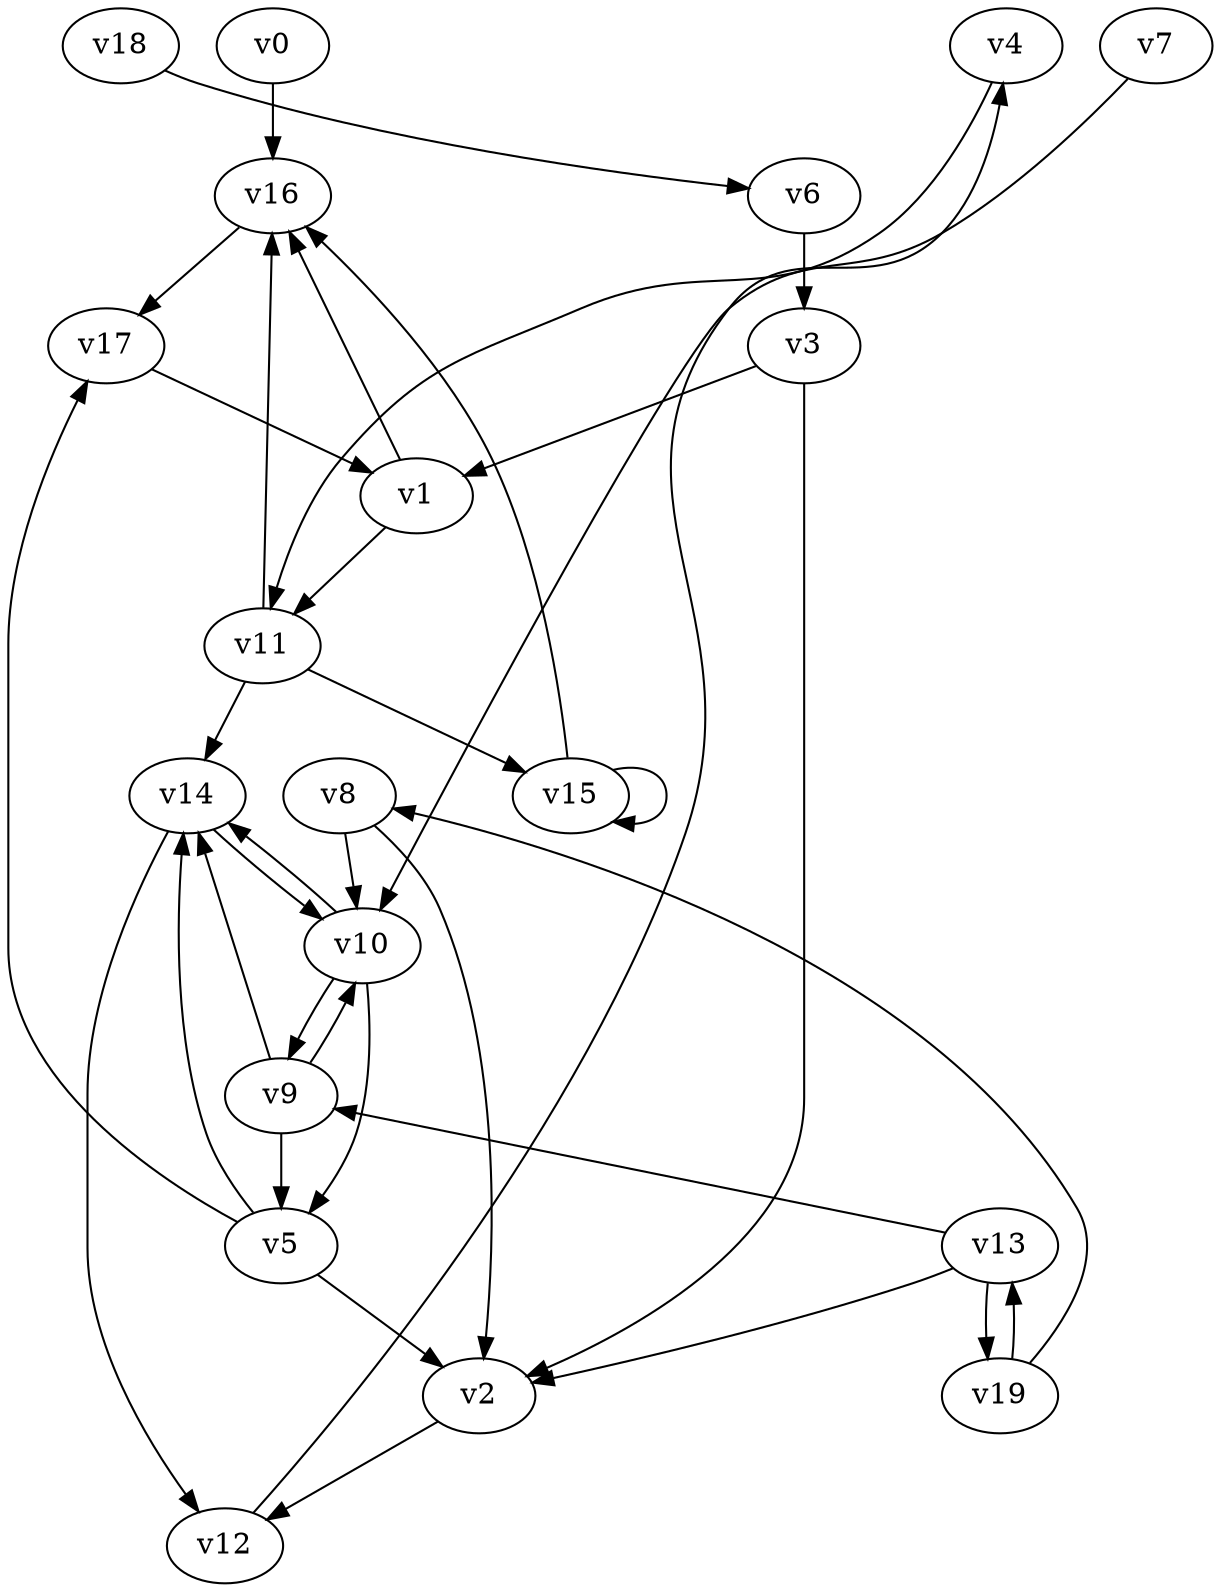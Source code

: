 // Benchmark game 16 - 20 vertices
// time_bound: 7
// targets: v3
digraph G {
    v0 [name="v0", player=0];
    v1 [name="v1", player=0];
    v2 [name="v2", player=1];
    v3 [name="v3", player=1, target=1];
    v4 [name="v4", player=0];
    v5 [name="v5", player=0];
    v6 [name="v6", player=1];
    v7 [name="v7", player=0];
    v8 [name="v8", player=0];
    v9 [name="v9", player=0];
    v10 [name="v10", player=1];
    v11 [name="v11", player=1];
    v12 [name="v12", player=0];
    v13 [name="v13", player=1];
    v14 [name="v14", player=0];
    v15 [name="v15", player=1];
    v16 [name="v16", player=0];
    v17 [name="v17", player=0];
    v18 [name="v18", player=1];
    v19 [name="v19", player=0];

    v0 -> v16;
    v1 -> v16;
    v2 -> v12;
    v3 -> v1;
    v4 -> v11 [constraint="t >= 3"];
    v5 -> v2;
    v6 -> v3;
    v7 -> v10 [constraint="t < 13"];
    v8 -> v10;
    v9 -> v5;
    v10 -> v14;
    v11 -> v15;
    v12 -> v4 [constraint="t < 5"];
    v13 -> v9 [constraint="t >= 1"];
    v14 -> v10;
    v15 -> v16;
    v16 -> v17;
    v17 -> v1;
    v18 -> v6 [constraint="t >= 3"];
    v19 -> v8 [constraint="t < 11"];
    v14 -> v12;
    v10 -> v5;
    v15 -> v15;
    v11 -> v16;
    v8 -> v2;
    v13 -> v2;
    v13 -> v19;
    v5 -> v17;
    v9 -> v10;
    v3 -> v2;
    v10 -> v9;
    v9 -> v14;
    v19 -> v13;
    v5 -> v14;
    v11 -> v14;
    v1 -> v11;
}
